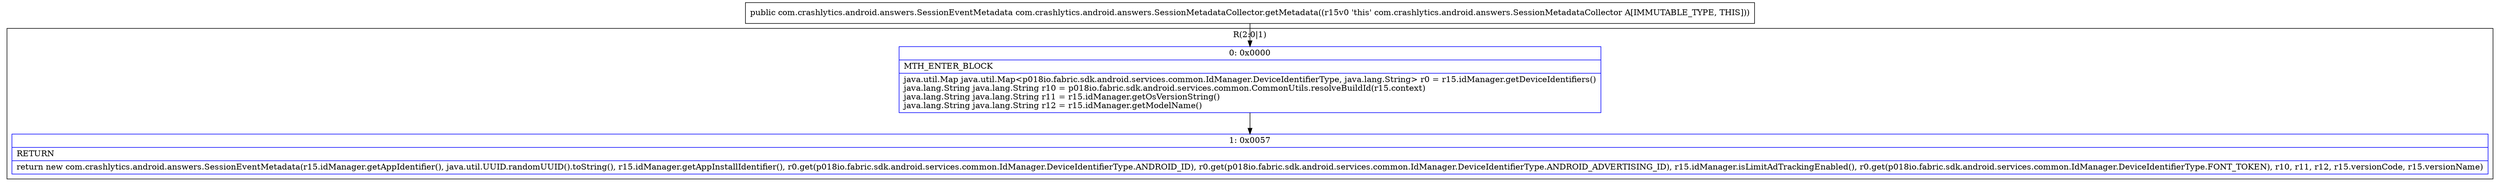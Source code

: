 digraph "CFG forcom.crashlytics.android.answers.SessionMetadataCollector.getMetadata()Lcom\/crashlytics\/android\/answers\/SessionEventMetadata;" {
subgraph cluster_Region_1620273063 {
label = "R(2:0|1)";
node [shape=record,color=blue];
Node_0 [shape=record,label="{0\:\ 0x0000|MTH_ENTER_BLOCK\l|java.util.Map java.util.Map\<p018io.fabric.sdk.android.services.common.IdManager.DeviceIdentifierType, java.lang.String\> r0 = r15.idManager.getDeviceIdentifiers()\ljava.lang.String java.lang.String r10 = p018io.fabric.sdk.android.services.common.CommonUtils.resolveBuildId(r15.context)\ljava.lang.String java.lang.String r11 = r15.idManager.getOsVersionString()\ljava.lang.String java.lang.String r12 = r15.idManager.getModelName()\l}"];
Node_1 [shape=record,label="{1\:\ 0x0057|RETURN\l|return new com.crashlytics.android.answers.SessionEventMetadata(r15.idManager.getAppIdentifier(), java.util.UUID.randomUUID().toString(), r15.idManager.getAppInstallIdentifier(), r0.get(p018io.fabric.sdk.android.services.common.IdManager.DeviceIdentifierType.ANDROID_ID), r0.get(p018io.fabric.sdk.android.services.common.IdManager.DeviceIdentifierType.ANDROID_ADVERTISING_ID), r15.idManager.isLimitAdTrackingEnabled(), r0.get(p018io.fabric.sdk.android.services.common.IdManager.DeviceIdentifierType.FONT_TOKEN), r10, r11, r12, r15.versionCode, r15.versionName)\l}"];
}
MethodNode[shape=record,label="{public com.crashlytics.android.answers.SessionEventMetadata com.crashlytics.android.answers.SessionMetadataCollector.getMetadata((r15v0 'this' com.crashlytics.android.answers.SessionMetadataCollector A[IMMUTABLE_TYPE, THIS])) }"];
MethodNode -> Node_0;
Node_0 -> Node_1;
}

